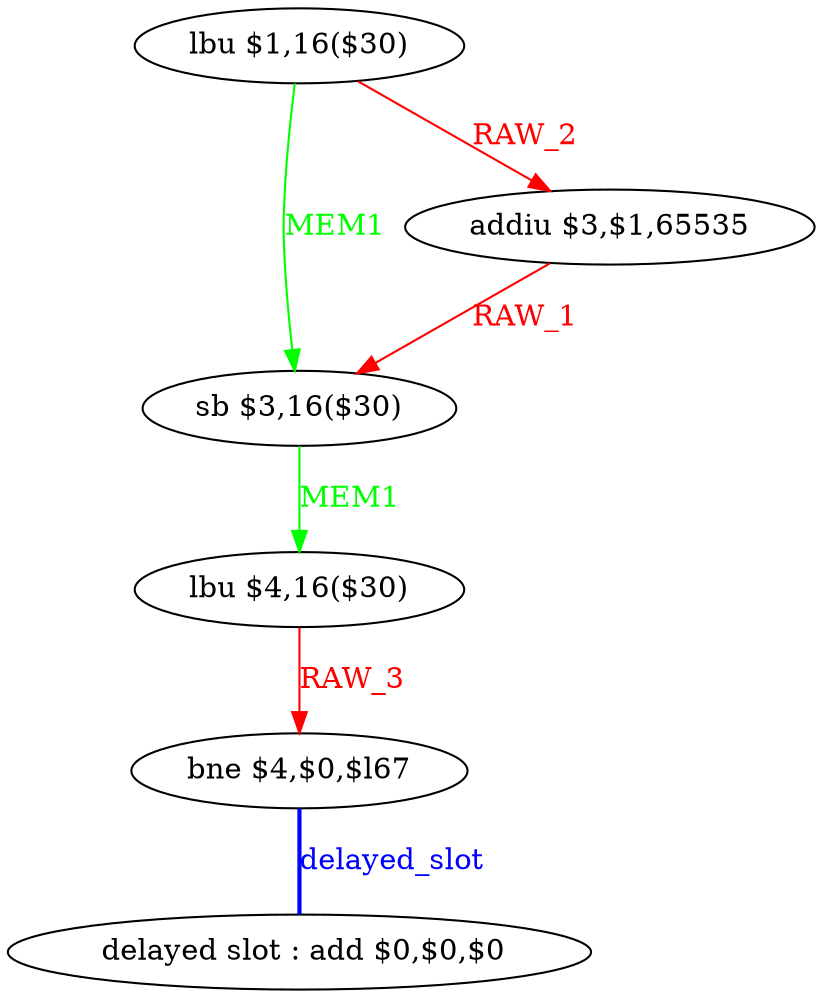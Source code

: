 digraph G1 {
node [shape = ellipse];
i5 [label = " delayed slot : add $0,$0,$0"] ;
i4 ->  i5 [style = bold, dir= none, fontcolor = blue, color = blue, label= "delayed_slot"];
i4 [label = "bne $4,$0,$l67"] ;
i0 [label = "lbu $1,16($30)"] ;
i0 ->  i2 [color = green, fontcolor = green, label= "MEM1"];
i0 ->  i1 [color = red, fontcolor = red, label= "RAW_2"];
i2 [label = "sb $3,16($30)"] ;
i2 ->  i3 [color = green, fontcolor = green, label= "MEM1"];
i3 [label = "lbu $4,16($30)"] ;
i3 ->  i4 [color = red, fontcolor = red, label= "RAW_3"];
i1 [label = "addiu $3,$1,65535"] ;
i1 ->  i2 [color = red, fontcolor = red, label= "RAW_1"];
}
